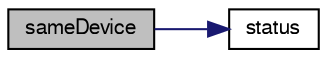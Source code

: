 digraph "sameDevice"
{
  bgcolor="transparent";
  edge [fontname="FreeSans",fontsize="10",labelfontname="FreeSans",labelfontsize="10"];
  node [fontname="FreeSans",fontsize="10",shape=record];
  rankdir="LR";
  Node5508 [label="sameDevice",height=0.2,width=0.4,color="black", fillcolor="grey75", style="filled", fontcolor="black"];
  Node5508 -> Node5509 [color="midnightblue",fontsize="10",style="solid",fontname="FreeSans"];
  Node5509 [label="status",height=0.2,width=0.4,color="black",URL="$a28530.html#a0c849ea801dda682a89bd2f7152c89ea",tooltip="Raw status. "];
}
